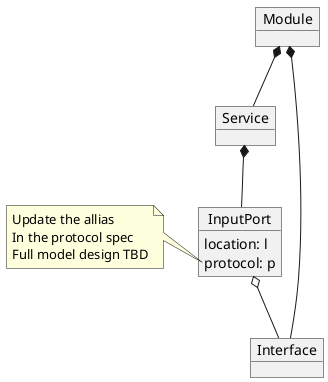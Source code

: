 @startuml
object "Service" as databaseService

object "InputPort" as databaseInputPort
databaseInputPort : location: l
databaseInputPort : protocol: p

object Interface
object Module

databaseService *-- databaseInputPort
databaseInputPort o-- Interface
Module *-- databaseService
Module *-- Interface


note left of databaseInputPort::"protocol: p"
  Update the allias
  In the protocol spec
  Full model design TBD
end note

@enduml

